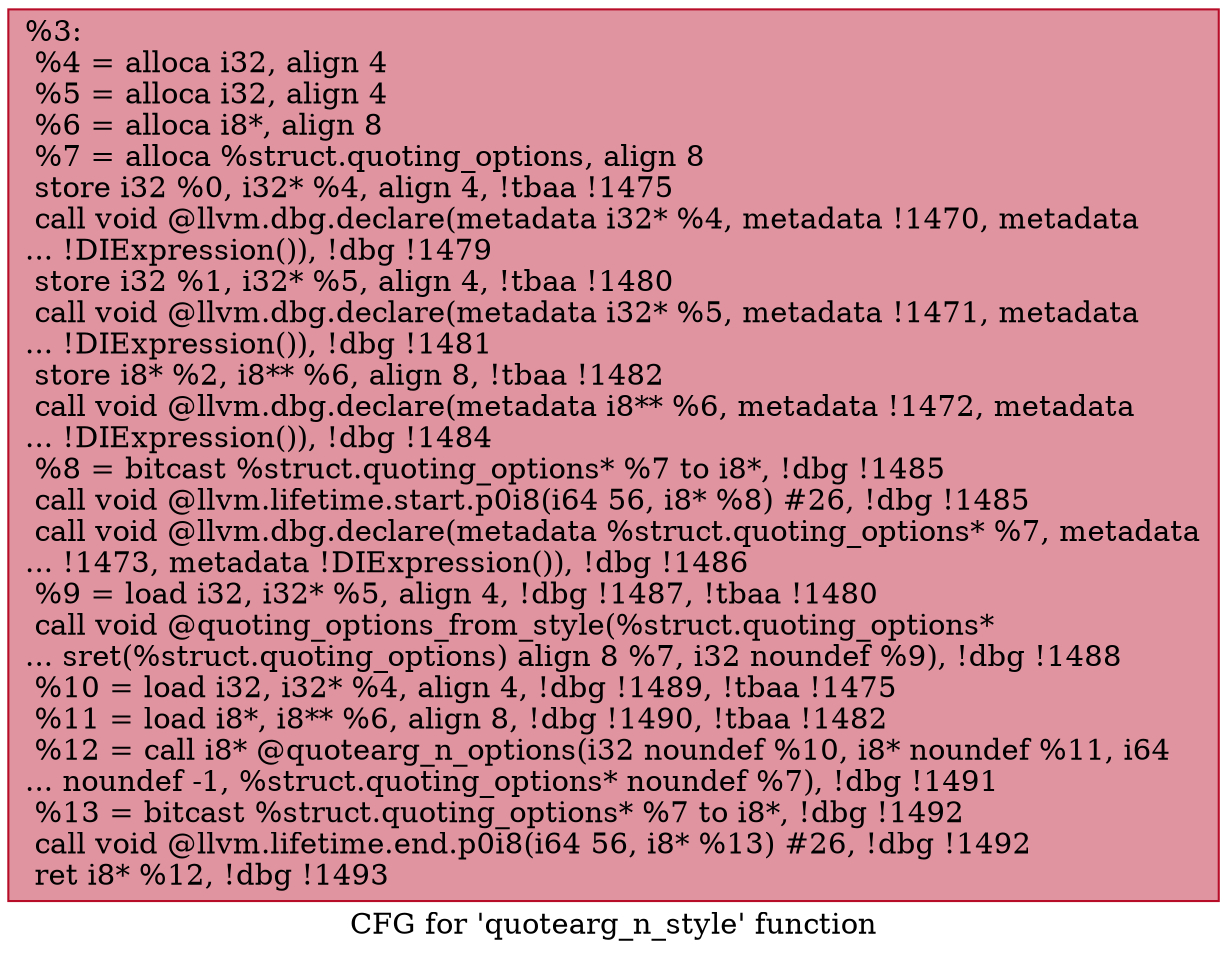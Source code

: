 digraph "CFG for 'quotearg_n_style' function" {
	label="CFG for 'quotearg_n_style' function";

	Node0x10fc6f0 [shape=record,color="#b70d28ff", style=filled, fillcolor="#b70d2870",label="{%3:\l  %4 = alloca i32, align 4\l  %5 = alloca i32, align 4\l  %6 = alloca i8*, align 8\l  %7 = alloca %struct.quoting_options, align 8\l  store i32 %0, i32* %4, align 4, !tbaa !1475\l  call void @llvm.dbg.declare(metadata i32* %4, metadata !1470, metadata\l... !DIExpression()), !dbg !1479\l  store i32 %1, i32* %5, align 4, !tbaa !1480\l  call void @llvm.dbg.declare(metadata i32* %5, metadata !1471, metadata\l... !DIExpression()), !dbg !1481\l  store i8* %2, i8** %6, align 8, !tbaa !1482\l  call void @llvm.dbg.declare(metadata i8** %6, metadata !1472, metadata\l... !DIExpression()), !dbg !1484\l  %8 = bitcast %struct.quoting_options* %7 to i8*, !dbg !1485\l  call void @llvm.lifetime.start.p0i8(i64 56, i8* %8) #26, !dbg !1485\l  call void @llvm.dbg.declare(metadata %struct.quoting_options* %7, metadata\l... !1473, metadata !DIExpression()), !dbg !1486\l  %9 = load i32, i32* %5, align 4, !dbg !1487, !tbaa !1480\l  call void @quoting_options_from_style(%struct.quoting_options*\l... sret(%struct.quoting_options) align 8 %7, i32 noundef %9), !dbg !1488\l  %10 = load i32, i32* %4, align 4, !dbg !1489, !tbaa !1475\l  %11 = load i8*, i8** %6, align 8, !dbg !1490, !tbaa !1482\l  %12 = call i8* @quotearg_n_options(i32 noundef %10, i8* noundef %11, i64\l... noundef -1, %struct.quoting_options* noundef %7), !dbg !1491\l  %13 = bitcast %struct.quoting_options* %7 to i8*, !dbg !1492\l  call void @llvm.lifetime.end.p0i8(i64 56, i8* %13) #26, !dbg !1492\l  ret i8* %12, !dbg !1493\l}"];
}
